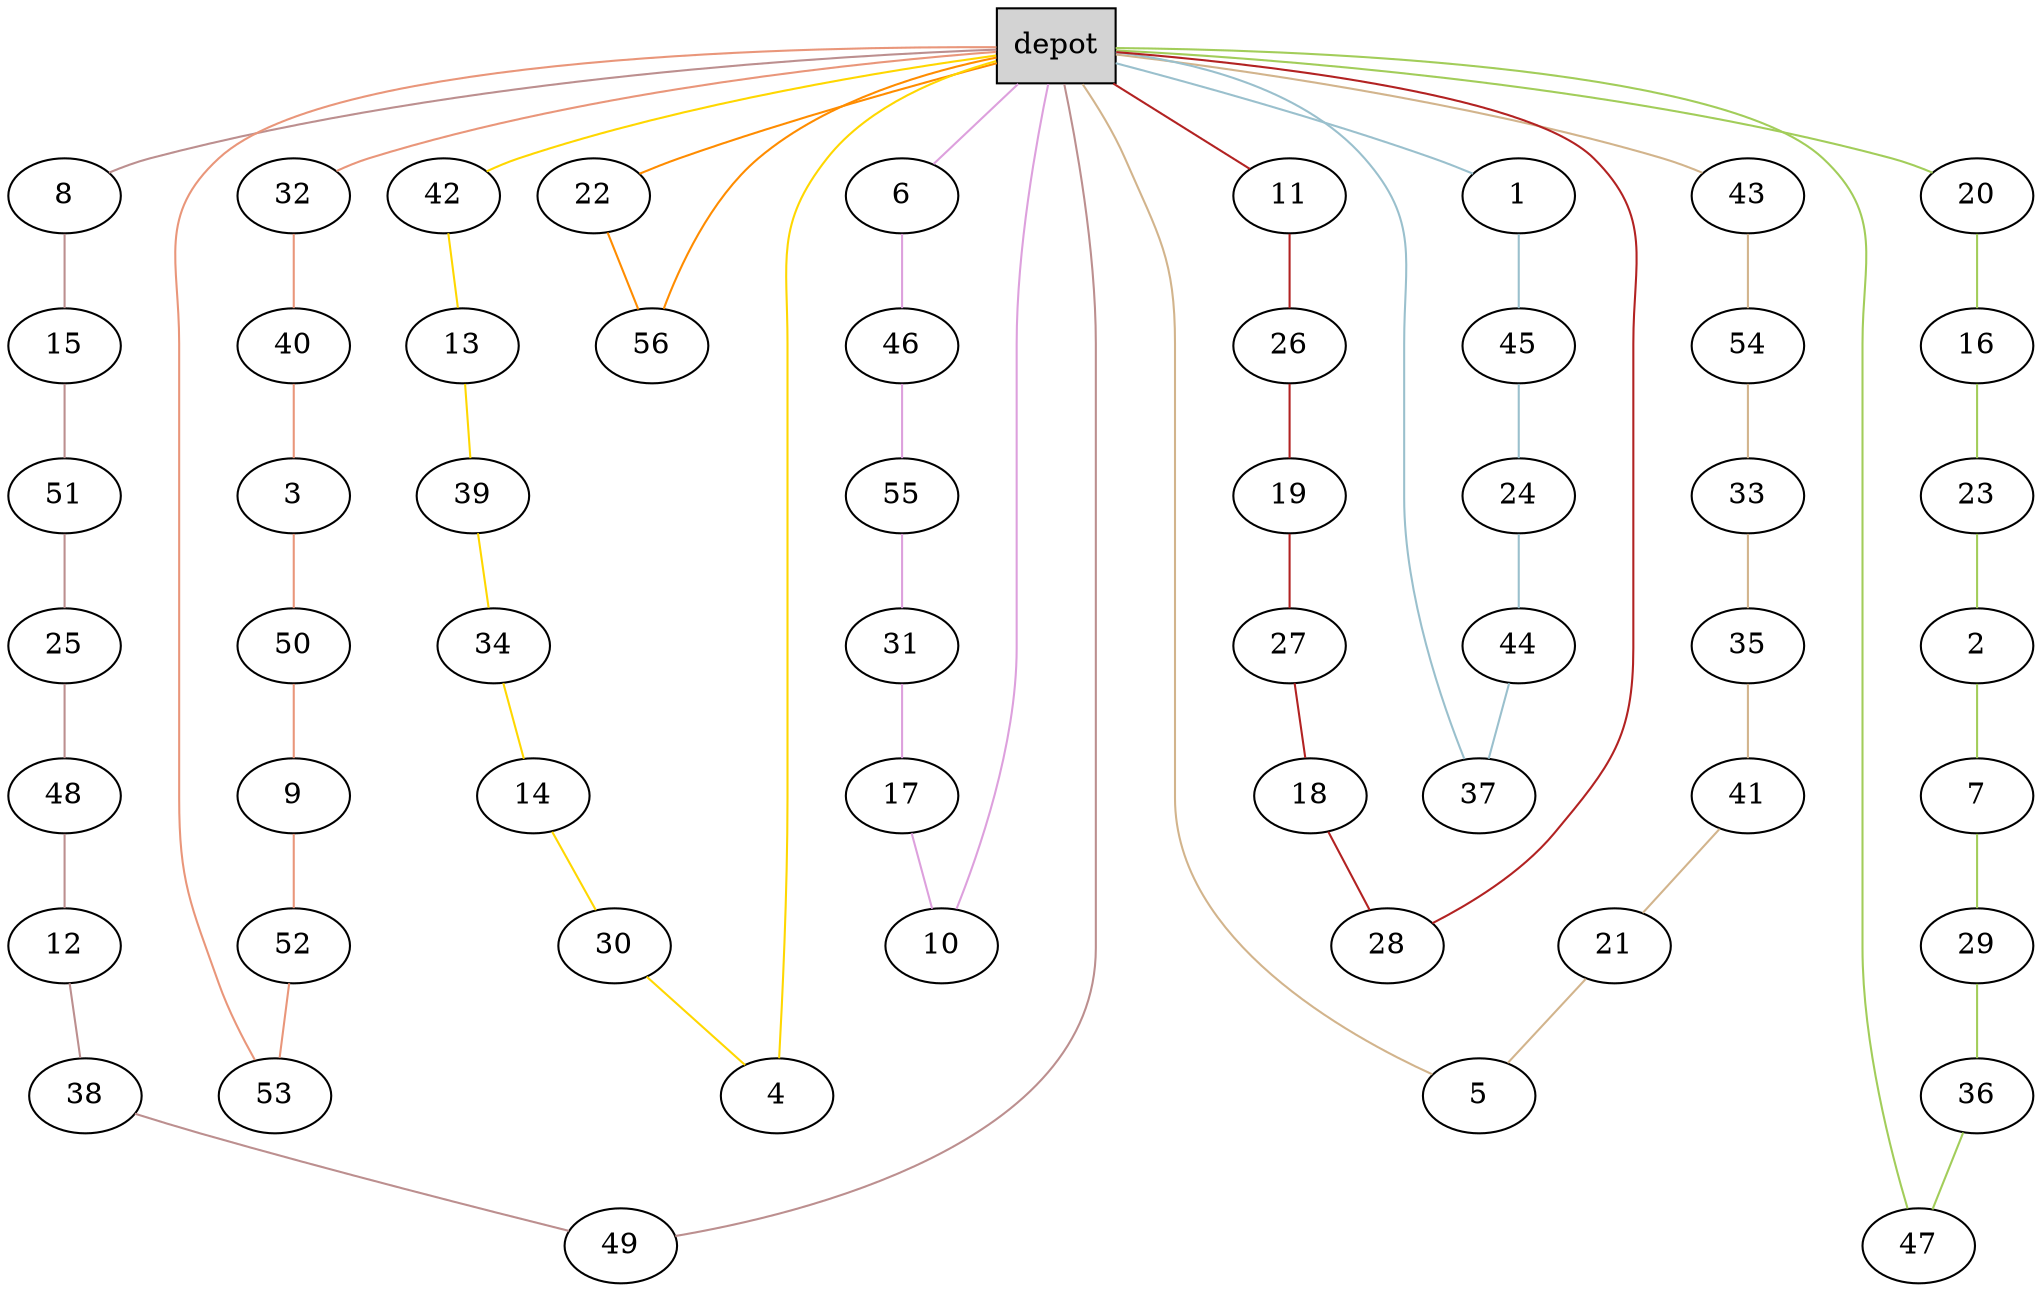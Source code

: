 graph G {
  0[shape = box, label = "depot", style = filled ];
  32[shape = ellipse];
  "0"--"32"[color = darksalmon];
  40[shape = ellipse];
  "32"--"40"[color = darksalmon];
  3[shape = ellipse];
  "40"--"3"[color = darksalmon];
  50[shape = ellipse];
  "3"--"50"[color = darksalmon];
  9[shape = ellipse];
  "50"--"9"[color = darksalmon];
  52[shape = ellipse];
  "9"--"52"[color = darksalmon];
  53[shape = ellipse];
  "52"--"53"[color = darksalmon];
  "53"--"0"[color = darksalmon];
  42[shape = ellipse];
  "0"--"42"[color = gold];
  13[shape = ellipse];
  "42"--"13"[color = gold];
  39[shape = ellipse];
  "13"--"39"[color = gold];
  34[shape = ellipse];
  "39"--"34"[color = gold];
  14[shape = ellipse];
  "34"--"14"[color = gold];
  30[shape = ellipse];
  "14"--"30"[color = gold];
  4[shape = ellipse];
  "30"--"4"[color = gold];
  "4"--"0"[color = gold];
  6[shape = ellipse];
  "0"--"6"[color = plum];
  46[shape = ellipse];
  "6"--"46"[color = plum];
  55[shape = ellipse];
  "46"--"55"[color = plum];
  31[shape = ellipse];
  "55"--"31"[color = plum];
  17[shape = ellipse];
  "31"--"17"[color = plum];
  10[shape = ellipse];
  "17"--"10"[color = plum];
  "10"--"0"[color = plum];
  43[shape = ellipse];
  "0"--"43"[color = tan];
  54[shape = ellipse];
  "43"--"54"[color = tan];
  33[shape = ellipse];
  "54"--"33"[color = tan];
  35[shape = ellipse];
  "33"--"35"[color = tan];
  41[shape = ellipse];
  "35"--"41"[color = tan];
  21[shape = ellipse];
  "41"--"21"[color = tan];
  5[shape = ellipse];
  "21"--"5"[color = tan];
  "5"--"0"[color = tan];
  22[shape = ellipse];
  "0"--"22"[color = darkorange];
  56[shape = ellipse];
  "22"--"56"[color = darkorange];
  "56"--"0"[color = darkorange];
  8[shape = ellipse];
  "0"--"8"[color = rosybrown];
  15[shape = ellipse];
  "8"--"15"[color = rosybrown];
  51[shape = ellipse];
  "15"--"51"[color = rosybrown];
  25[shape = ellipse];
  "51"--"25"[color = rosybrown];
  48[shape = ellipse];
  "25"--"48"[color = rosybrown];
  12[shape = ellipse];
  "48"--"12"[color = rosybrown];
  38[shape = ellipse];
  "12"--"38"[color = rosybrown];
  49[shape = ellipse];
  "38"--"49"[color = rosybrown];
  "49"--"0"[color = rosybrown];
  20[shape = ellipse];
  "0"--"20"[color = darkolivegreen3];
  16[shape = ellipse];
  "20"--"16"[color = darkolivegreen3];
  23[shape = ellipse];
  "16"--"23"[color = darkolivegreen3];
  2[shape = ellipse];
  "23"--"2"[color = darkolivegreen3];
  7[shape = ellipse];
  "2"--"7"[color = darkolivegreen3];
  29[shape = ellipse];
  "7"--"29"[color = darkolivegreen3];
  36[shape = ellipse];
  "29"--"36"[color = darkolivegreen3];
  47[shape = ellipse];
  "36"--"47"[color = darkolivegreen3];
  "47"--"0"[color = darkolivegreen3];
  1[shape = ellipse];
  "0"--"1"[color = lightblue3];
  45[shape = ellipse];
  "1"--"45"[color = lightblue3];
  24[shape = ellipse];
  "45"--"24"[color = lightblue3];
  44[shape = ellipse];
  "24"--"44"[color = lightblue3];
  37[shape = ellipse];
  "44"--"37"[color = lightblue3];
  "37"--"0"[color = lightblue3];
  11[shape = ellipse];
  "0"--"11"[color = firebrick];
  26[shape = ellipse];
  "11"--"26"[color = firebrick];
  19[shape = ellipse];
  "26"--"19"[color = firebrick];
  27[shape = ellipse];
  "19"--"27"[color = firebrick];
  18[shape = ellipse];
  "27"--"18"[color = firebrick];
  28[shape = ellipse];
  "18"--"28"[color = firebrick];
  "28"--"0"[color = firebrick];
}
